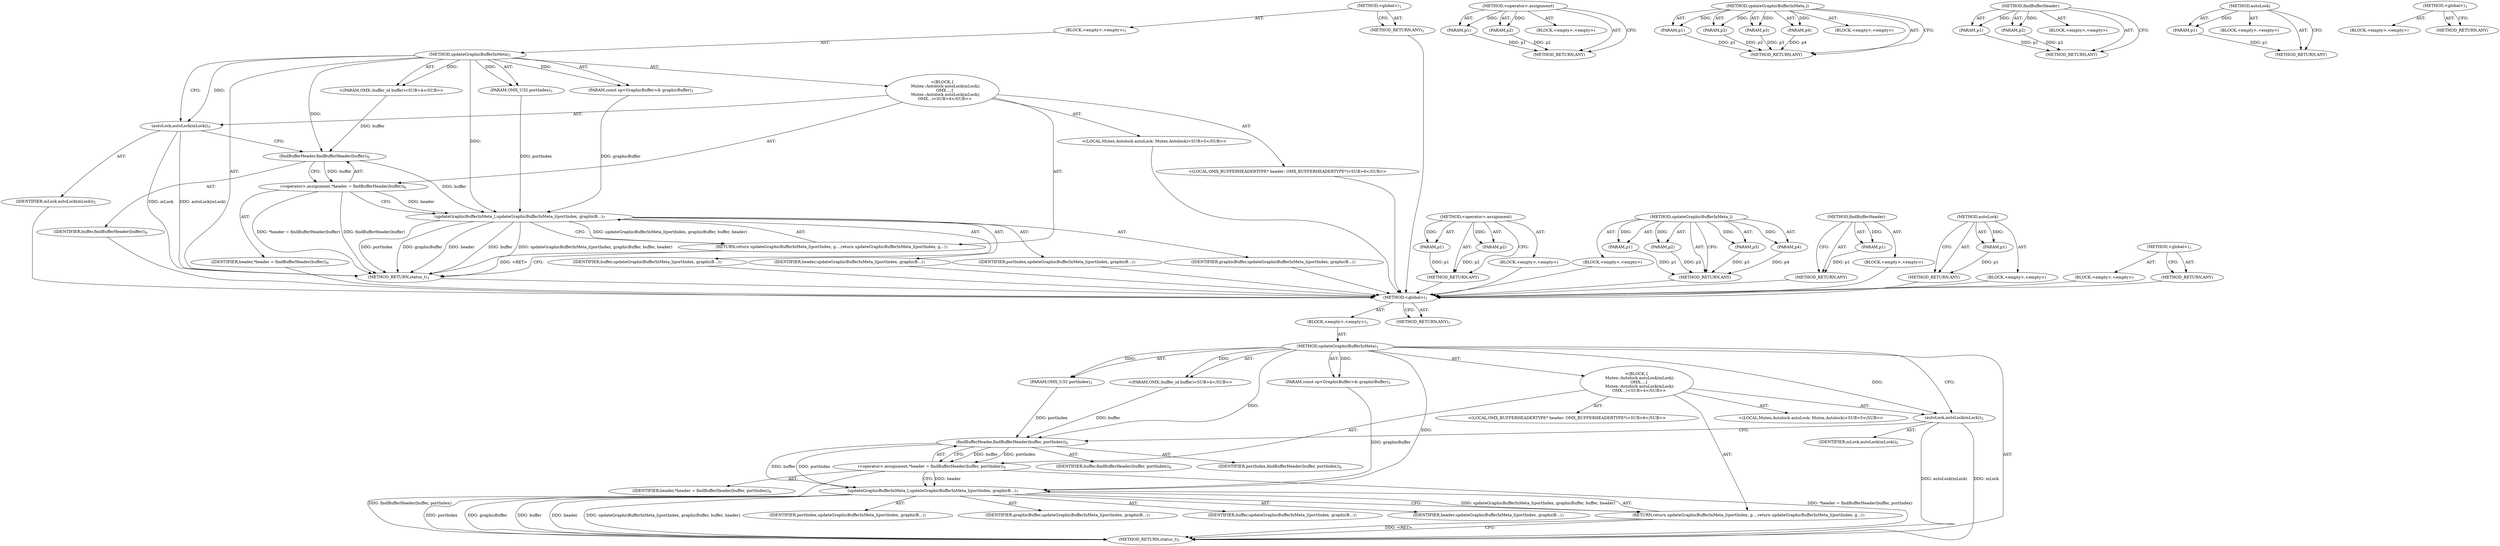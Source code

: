 digraph "&lt;global&gt;" {
vulnerable_6 [label=<(METHOD,&lt;global&gt;)<SUB>1</SUB>>];
vulnerable_7 [label=<(BLOCK,&lt;empty&gt;,&lt;empty&gt;)<SUB>1</SUB>>];
vulnerable_8 [label=<(METHOD,updateGraphicBufferInMeta)<SUB>1</SUB>>];
vulnerable_9 [label=<(PARAM,OMX_U32 portIndex)<SUB>3</SUB>>];
vulnerable_10 [label=<(PARAM,const sp&lt;GraphicBuffer&gt;&amp; graphicBuffer)<SUB>3</SUB>>];
vulnerable_11 [label="<(PARAM,OMX::buffer_id buffer)<SUB>4</SUB>>"];
vulnerable_12 [label="<(BLOCK,{
     Mutex::Autolock autoLock(mLock);
    OMX...,{
     Mutex::Autolock autoLock(mLock);
    OMX...)<SUB>4</SUB>>"];
vulnerable_13 [label="<(LOCAL,Mutex.Autolock autoLock: Mutex.Autolock)<SUB>5</SUB>>"];
vulnerable_14 [label=<(autoLock,autoLock(mLock))<SUB>5</SUB>>];
vulnerable_15 [label=<(IDENTIFIER,mLock,autoLock(mLock))<SUB>5</SUB>>];
vulnerable_16 [label="<(LOCAL,OMX_BUFFERHEADERTYPE* header: OMX_BUFFERHEADERTYPE*)<SUB>6</SUB>>"];
vulnerable_17 [label=<(&lt;operator&gt;.assignment,*header = findBufferHeader(buffer))<SUB>6</SUB>>];
vulnerable_18 [label=<(IDENTIFIER,header,*header = findBufferHeader(buffer))<SUB>6</SUB>>];
vulnerable_19 [label=<(findBufferHeader,findBufferHeader(buffer))<SUB>6</SUB>>];
vulnerable_20 [label=<(IDENTIFIER,buffer,findBufferHeader(buffer))<SUB>6</SUB>>];
vulnerable_21 [label=<(RETURN,return updateGraphicBufferInMeta_l(portIndex, g...,return updateGraphicBufferInMeta_l(portIndex, g...)<SUB>7</SUB>>];
vulnerable_22 [label=<(updateGraphicBufferInMeta_l,updateGraphicBufferInMeta_l(portIndex, graphicB...)<SUB>7</SUB>>];
vulnerable_23 [label=<(IDENTIFIER,portIndex,updateGraphicBufferInMeta_l(portIndex, graphicB...)<SUB>7</SUB>>];
vulnerable_24 [label=<(IDENTIFIER,graphicBuffer,updateGraphicBufferInMeta_l(portIndex, graphicB...)<SUB>7</SUB>>];
vulnerable_25 [label=<(IDENTIFIER,buffer,updateGraphicBufferInMeta_l(portIndex, graphicB...)<SUB>7</SUB>>];
vulnerable_26 [label=<(IDENTIFIER,header,updateGraphicBufferInMeta_l(portIndex, graphicB...)<SUB>7</SUB>>];
vulnerable_27 [label=<(METHOD_RETURN,status_t)<SUB>1</SUB>>];
vulnerable_29 [label=<(METHOD_RETURN,ANY)<SUB>1</SUB>>];
vulnerable_58 [label=<(METHOD,&lt;operator&gt;.assignment)>];
vulnerable_59 [label=<(PARAM,p1)>];
vulnerable_60 [label=<(PARAM,p2)>];
vulnerable_61 [label=<(BLOCK,&lt;empty&gt;,&lt;empty&gt;)>];
vulnerable_62 [label=<(METHOD_RETURN,ANY)>];
vulnerable_67 [label=<(METHOD,updateGraphicBufferInMeta_l)>];
vulnerable_68 [label=<(PARAM,p1)>];
vulnerable_69 [label=<(PARAM,p2)>];
vulnerable_70 [label=<(PARAM,p3)>];
vulnerable_71 [label=<(PARAM,p4)>];
vulnerable_72 [label=<(BLOCK,&lt;empty&gt;,&lt;empty&gt;)>];
vulnerable_73 [label=<(METHOD_RETURN,ANY)>];
vulnerable_63 [label=<(METHOD,findBufferHeader)>];
vulnerable_64 [label=<(PARAM,p1)>];
vulnerable_65 [label=<(BLOCK,&lt;empty&gt;,&lt;empty&gt;)>];
vulnerable_66 [label=<(METHOD_RETURN,ANY)>];
vulnerable_54 [label=<(METHOD,autoLock)>];
vulnerable_55 [label=<(PARAM,p1)>];
vulnerable_56 [label=<(BLOCK,&lt;empty&gt;,&lt;empty&gt;)>];
vulnerable_57 [label=<(METHOD_RETURN,ANY)>];
vulnerable_48 [label=<(METHOD,&lt;global&gt;)<SUB>1</SUB>>];
vulnerable_49 [label=<(BLOCK,&lt;empty&gt;,&lt;empty&gt;)>];
vulnerable_50 [label=<(METHOD_RETURN,ANY)>];
fixed_6 [label=<(METHOD,&lt;global&gt;)<SUB>1</SUB>>];
fixed_7 [label=<(BLOCK,&lt;empty&gt;,&lt;empty&gt;)<SUB>1</SUB>>];
fixed_8 [label=<(METHOD,updateGraphicBufferInMeta)<SUB>1</SUB>>];
fixed_9 [label=<(PARAM,OMX_U32 portIndex)<SUB>3</SUB>>];
fixed_10 [label=<(PARAM,const sp&lt;GraphicBuffer&gt;&amp; graphicBuffer)<SUB>3</SUB>>];
fixed_11 [label="<(PARAM,OMX::buffer_id buffer)<SUB>4</SUB>>"];
fixed_12 [label="<(BLOCK,{
     Mutex::Autolock autoLock(mLock);
    OMX...,{
     Mutex::Autolock autoLock(mLock);
    OMX...)<SUB>4</SUB>>"];
fixed_13 [label="<(LOCAL,Mutex.Autolock autoLock: Mutex.Autolock)<SUB>5</SUB>>"];
fixed_14 [label=<(autoLock,autoLock(mLock))<SUB>5</SUB>>];
fixed_15 [label=<(IDENTIFIER,mLock,autoLock(mLock))<SUB>5</SUB>>];
fixed_16 [label="<(LOCAL,OMX_BUFFERHEADERTYPE* header: OMX_BUFFERHEADERTYPE*)<SUB>6</SUB>>"];
fixed_17 [label=<(&lt;operator&gt;.assignment,*header = findBufferHeader(buffer, portIndex))<SUB>6</SUB>>];
fixed_18 [label=<(IDENTIFIER,header,*header = findBufferHeader(buffer, portIndex))<SUB>6</SUB>>];
fixed_19 [label=<(findBufferHeader,findBufferHeader(buffer, portIndex))<SUB>6</SUB>>];
fixed_20 [label=<(IDENTIFIER,buffer,findBufferHeader(buffer, portIndex))<SUB>6</SUB>>];
fixed_21 [label=<(IDENTIFIER,portIndex,findBufferHeader(buffer, portIndex))<SUB>6</SUB>>];
fixed_22 [label=<(RETURN,return updateGraphicBufferInMeta_l(portIndex, g...,return updateGraphicBufferInMeta_l(portIndex, g...)<SUB>7</SUB>>];
fixed_23 [label=<(updateGraphicBufferInMeta_l,updateGraphicBufferInMeta_l(portIndex, graphicB...)<SUB>7</SUB>>];
fixed_24 [label=<(IDENTIFIER,portIndex,updateGraphicBufferInMeta_l(portIndex, graphicB...)<SUB>7</SUB>>];
fixed_25 [label=<(IDENTIFIER,graphicBuffer,updateGraphicBufferInMeta_l(portIndex, graphicB...)<SUB>7</SUB>>];
fixed_26 [label=<(IDENTIFIER,buffer,updateGraphicBufferInMeta_l(portIndex, graphicB...)<SUB>7</SUB>>];
fixed_27 [label=<(IDENTIFIER,header,updateGraphicBufferInMeta_l(portIndex, graphicB...)<SUB>7</SUB>>];
fixed_28 [label=<(METHOD_RETURN,status_t)<SUB>1</SUB>>];
fixed_30 [label=<(METHOD_RETURN,ANY)<SUB>1</SUB>>];
fixed_59 [label=<(METHOD,&lt;operator&gt;.assignment)>];
fixed_60 [label=<(PARAM,p1)>];
fixed_61 [label=<(PARAM,p2)>];
fixed_62 [label=<(BLOCK,&lt;empty&gt;,&lt;empty&gt;)>];
fixed_63 [label=<(METHOD_RETURN,ANY)>];
fixed_69 [label=<(METHOD,updateGraphicBufferInMeta_l)>];
fixed_70 [label=<(PARAM,p1)>];
fixed_71 [label=<(PARAM,p2)>];
fixed_72 [label=<(PARAM,p3)>];
fixed_73 [label=<(PARAM,p4)>];
fixed_74 [label=<(BLOCK,&lt;empty&gt;,&lt;empty&gt;)>];
fixed_75 [label=<(METHOD_RETURN,ANY)>];
fixed_64 [label=<(METHOD,findBufferHeader)>];
fixed_65 [label=<(PARAM,p1)>];
fixed_66 [label=<(PARAM,p2)>];
fixed_67 [label=<(BLOCK,&lt;empty&gt;,&lt;empty&gt;)>];
fixed_68 [label=<(METHOD_RETURN,ANY)>];
fixed_55 [label=<(METHOD,autoLock)>];
fixed_56 [label=<(PARAM,p1)>];
fixed_57 [label=<(BLOCK,&lt;empty&gt;,&lt;empty&gt;)>];
fixed_58 [label=<(METHOD_RETURN,ANY)>];
fixed_49 [label=<(METHOD,&lt;global&gt;)<SUB>1</SUB>>];
fixed_50 [label=<(BLOCK,&lt;empty&gt;,&lt;empty&gt;)>];
fixed_51 [label=<(METHOD_RETURN,ANY)>];
vulnerable_6 -> vulnerable_7  [key=0, label="AST: "];
vulnerable_6 -> vulnerable_29  [key=0, label="AST: "];
vulnerable_6 -> vulnerable_29  [key=1, label="CFG: "];
vulnerable_7 -> vulnerable_8  [key=0, label="AST: "];
vulnerable_8 -> vulnerable_9  [key=0, label="AST: "];
vulnerable_8 -> vulnerable_9  [key=1, label="DDG: "];
vulnerable_8 -> vulnerable_10  [key=0, label="AST: "];
vulnerable_8 -> vulnerable_10  [key=1, label="DDG: "];
vulnerable_8 -> vulnerable_11  [key=0, label="AST: "];
vulnerable_8 -> vulnerable_11  [key=1, label="DDG: "];
vulnerable_8 -> vulnerable_12  [key=0, label="AST: "];
vulnerable_8 -> vulnerable_27  [key=0, label="AST: "];
vulnerable_8 -> vulnerable_14  [key=0, label="CFG: "];
vulnerable_8 -> vulnerable_14  [key=1, label="DDG: "];
vulnerable_8 -> vulnerable_19  [key=0, label="DDG: "];
vulnerable_8 -> vulnerable_22  [key=0, label="DDG: "];
vulnerable_9 -> vulnerable_22  [key=0, label="DDG: portIndex"];
vulnerable_10 -> vulnerable_22  [key=0, label="DDG: graphicBuffer"];
vulnerable_11 -> vulnerable_19  [key=0, label="DDG: buffer"];
vulnerable_12 -> vulnerable_13  [key=0, label="AST: "];
vulnerable_12 -> vulnerable_14  [key=0, label="AST: "];
vulnerable_12 -> vulnerable_16  [key=0, label="AST: "];
vulnerable_12 -> vulnerable_17  [key=0, label="AST: "];
vulnerable_12 -> vulnerable_21  [key=0, label="AST: "];
vulnerable_13 -> fixed_6  [key=0];
vulnerable_14 -> vulnerable_15  [key=0, label="AST: "];
vulnerable_14 -> vulnerable_19  [key=0, label="CFG: "];
vulnerable_14 -> vulnerable_27  [key=0, label="DDG: autoLock(mLock)"];
vulnerable_14 -> vulnerable_27  [key=1, label="DDG: mLock"];
vulnerable_15 -> fixed_6  [key=0];
vulnerable_16 -> fixed_6  [key=0];
vulnerable_17 -> vulnerable_18  [key=0, label="AST: "];
vulnerable_17 -> vulnerable_19  [key=0, label="AST: "];
vulnerable_17 -> vulnerable_22  [key=0, label="CFG: "];
vulnerable_17 -> vulnerable_22  [key=1, label="DDG: header"];
vulnerable_17 -> vulnerable_27  [key=0, label="DDG: findBufferHeader(buffer)"];
vulnerable_17 -> vulnerable_27  [key=1, label="DDG: *header = findBufferHeader(buffer)"];
vulnerable_18 -> fixed_6  [key=0];
vulnerable_19 -> vulnerable_20  [key=0, label="AST: "];
vulnerable_19 -> vulnerable_17  [key=0, label="CFG: "];
vulnerable_19 -> vulnerable_17  [key=1, label="DDG: buffer"];
vulnerable_19 -> vulnerable_22  [key=0, label="DDG: buffer"];
vulnerable_20 -> fixed_6  [key=0];
vulnerable_21 -> vulnerable_22  [key=0, label="AST: "];
vulnerable_21 -> vulnerable_27  [key=0, label="CFG: "];
vulnerable_21 -> vulnerable_27  [key=1, label="DDG: &lt;RET&gt;"];
vulnerable_22 -> vulnerable_23  [key=0, label="AST: "];
vulnerable_22 -> vulnerable_24  [key=0, label="AST: "];
vulnerable_22 -> vulnerable_25  [key=0, label="AST: "];
vulnerable_22 -> vulnerable_26  [key=0, label="AST: "];
vulnerable_22 -> vulnerable_21  [key=0, label="CFG: "];
vulnerable_22 -> vulnerable_21  [key=1, label="DDG: updateGraphicBufferInMeta_l(portIndex, graphicBuffer, buffer, header)"];
vulnerable_22 -> vulnerable_27  [key=0, label="DDG: portIndex"];
vulnerable_22 -> vulnerable_27  [key=1, label="DDG: graphicBuffer"];
vulnerable_22 -> vulnerable_27  [key=2, label="DDG: buffer"];
vulnerable_22 -> vulnerable_27  [key=3, label="DDG: header"];
vulnerable_22 -> vulnerable_27  [key=4, label="DDG: updateGraphicBufferInMeta_l(portIndex, graphicBuffer, buffer, header)"];
vulnerable_23 -> fixed_6  [key=0];
vulnerable_24 -> fixed_6  [key=0];
vulnerable_25 -> fixed_6  [key=0];
vulnerable_26 -> fixed_6  [key=0];
vulnerable_27 -> fixed_6  [key=0];
vulnerable_29 -> fixed_6  [key=0];
vulnerable_58 -> vulnerable_59  [key=0, label="AST: "];
vulnerable_58 -> vulnerable_59  [key=1, label="DDG: "];
vulnerable_58 -> vulnerable_61  [key=0, label="AST: "];
vulnerable_58 -> vulnerable_60  [key=0, label="AST: "];
vulnerable_58 -> vulnerable_60  [key=1, label="DDG: "];
vulnerable_58 -> vulnerable_62  [key=0, label="AST: "];
vulnerable_58 -> vulnerable_62  [key=1, label="CFG: "];
vulnerable_59 -> vulnerable_62  [key=0, label="DDG: p1"];
vulnerable_60 -> vulnerable_62  [key=0, label="DDG: p2"];
vulnerable_61 -> fixed_6  [key=0];
vulnerable_62 -> fixed_6  [key=0];
vulnerable_67 -> vulnerable_68  [key=0, label="AST: "];
vulnerable_67 -> vulnerable_68  [key=1, label="DDG: "];
vulnerable_67 -> vulnerable_72  [key=0, label="AST: "];
vulnerable_67 -> vulnerable_69  [key=0, label="AST: "];
vulnerable_67 -> vulnerable_69  [key=1, label="DDG: "];
vulnerable_67 -> vulnerable_73  [key=0, label="AST: "];
vulnerable_67 -> vulnerable_73  [key=1, label="CFG: "];
vulnerable_67 -> vulnerable_70  [key=0, label="AST: "];
vulnerable_67 -> vulnerable_70  [key=1, label="DDG: "];
vulnerable_67 -> vulnerable_71  [key=0, label="AST: "];
vulnerable_67 -> vulnerable_71  [key=1, label="DDG: "];
vulnerable_68 -> vulnerable_73  [key=0, label="DDG: p1"];
vulnerable_69 -> vulnerable_73  [key=0, label="DDG: p2"];
vulnerable_70 -> vulnerable_73  [key=0, label="DDG: p3"];
vulnerable_71 -> vulnerable_73  [key=0, label="DDG: p4"];
vulnerable_72 -> fixed_6  [key=0];
vulnerable_73 -> fixed_6  [key=0];
vulnerable_63 -> vulnerable_64  [key=0, label="AST: "];
vulnerable_63 -> vulnerable_64  [key=1, label="DDG: "];
vulnerable_63 -> vulnerable_65  [key=0, label="AST: "];
vulnerable_63 -> vulnerable_66  [key=0, label="AST: "];
vulnerable_63 -> vulnerable_66  [key=1, label="CFG: "];
vulnerable_64 -> vulnerable_66  [key=0, label="DDG: p1"];
vulnerable_65 -> fixed_6  [key=0];
vulnerable_66 -> fixed_6  [key=0];
vulnerable_54 -> vulnerable_55  [key=0, label="AST: "];
vulnerable_54 -> vulnerable_55  [key=1, label="DDG: "];
vulnerable_54 -> vulnerable_56  [key=0, label="AST: "];
vulnerable_54 -> vulnerable_57  [key=0, label="AST: "];
vulnerable_54 -> vulnerable_57  [key=1, label="CFG: "];
vulnerable_55 -> vulnerable_57  [key=0, label="DDG: p1"];
vulnerable_56 -> fixed_6  [key=0];
vulnerable_57 -> fixed_6  [key=0];
vulnerable_48 -> vulnerable_49  [key=0, label="AST: "];
vulnerable_48 -> vulnerable_50  [key=0, label="AST: "];
vulnerable_48 -> vulnerable_50  [key=1, label="CFG: "];
vulnerable_49 -> fixed_6  [key=0];
vulnerable_50 -> fixed_6  [key=0];
fixed_6 -> fixed_7  [key=0, label="AST: "];
fixed_6 -> fixed_30  [key=0, label="AST: "];
fixed_6 -> fixed_30  [key=1, label="CFG: "];
fixed_7 -> fixed_8  [key=0, label="AST: "];
fixed_8 -> fixed_9  [key=0, label="AST: "];
fixed_8 -> fixed_9  [key=1, label="DDG: "];
fixed_8 -> fixed_10  [key=0, label="AST: "];
fixed_8 -> fixed_10  [key=1, label="DDG: "];
fixed_8 -> fixed_11  [key=0, label="AST: "];
fixed_8 -> fixed_11  [key=1, label="DDG: "];
fixed_8 -> fixed_12  [key=0, label="AST: "];
fixed_8 -> fixed_28  [key=0, label="AST: "];
fixed_8 -> fixed_14  [key=0, label="CFG: "];
fixed_8 -> fixed_14  [key=1, label="DDG: "];
fixed_8 -> fixed_19  [key=0, label="DDG: "];
fixed_8 -> fixed_23  [key=0, label="DDG: "];
fixed_9 -> fixed_19  [key=0, label="DDG: portIndex"];
fixed_10 -> fixed_23  [key=0, label="DDG: graphicBuffer"];
fixed_11 -> fixed_19  [key=0, label="DDG: buffer"];
fixed_12 -> fixed_13  [key=0, label="AST: "];
fixed_12 -> fixed_14  [key=0, label="AST: "];
fixed_12 -> fixed_16  [key=0, label="AST: "];
fixed_12 -> fixed_17  [key=0, label="AST: "];
fixed_12 -> fixed_22  [key=0, label="AST: "];
fixed_14 -> fixed_15  [key=0, label="AST: "];
fixed_14 -> fixed_19  [key=0, label="CFG: "];
fixed_14 -> fixed_28  [key=0, label="DDG: autoLock(mLock)"];
fixed_14 -> fixed_28  [key=1, label="DDG: mLock"];
fixed_17 -> fixed_18  [key=0, label="AST: "];
fixed_17 -> fixed_19  [key=0, label="AST: "];
fixed_17 -> fixed_23  [key=0, label="CFG: "];
fixed_17 -> fixed_23  [key=1, label="DDG: header"];
fixed_17 -> fixed_28  [key=0, label="DDG: findBufferHeader(buffer, portIndex)"];
fixed_17 -> fixed_28  [key=1, label="DDG: *header = findBufferHeader(buffer, portIndex)"];
fixed_19 -> fixed_20  [key=0, label="AST: "];
fixed_19 -> fixed_21  [key=0, label="AST: "];
fixed_19 -> fixed_17  [key=0, label="CFG: "];
fixed_19 -> fixed_17  [key=1, label="DDG: buffer"];
fixed_19 -> fixed_17  [key=2, label="DDG: portIndex"];
fixed_19 -> fixed_23  [key=0, label="DDG: portIndex"];
fixed_19 -> fixed_23  [key=1, label="DDG: buffer"];
fixed_22 -> fixed_23  [key=0, label="AST: "];
fixed_22 -> fixed_28  [key=0, label="CFG: "];
fixed_22 -> fixed_28  [key=1, label="DDG: &lt;RET&gt;"];
fixed_23 -> fixed_24  [key=0, label="AST: "];
fixed_23 -> fixed_25  [key=0, label="AST: "];
fixed_23 -> fixed_26  [key=0, label="AST: "];
fixed_23 -> fixed_27  [key=0, label="AST: "];
fixed_23 -> fixed_22  [key=0, label="CFG: "];
fixed_23 -> fixed_22  [key=1, label="DDG: updateGraphicBufferInMeta_l(portIndex, graphicBuffer, buffer, header)"];
fixed_23 -> fixed_28  [key=0, label="DDG: portIndex"];
fixed_23 -> fixed_28  [key=1, label="DDG: graphicBuffer"];
fixed_23 -> fixed_28  [key=2, label="DDG: buffer"];
fixed_23 -> fixed_28  [key=3, label="DDG: header"];
fixed_23 -> fixed_28  [key=4, label="DDG: updateGraphicBufferInMeta_l(portIndex, graphicBuffer, buffer, header)"];
fixed_59 -> fixed_60  [key=0, label="AST: "];
fixed_59 -> fixed_60  [key=1, label="DDG: "];
fixed_59 -> fixed_62  [key=0, label="AST: "];
fixed_59 -> fixed_61  [key=0, label="AST: "];
fixed_59 -> fixed_61  [key=1, label="DDG: "];
fixed_59 -> fixed_63  [key=0, label="AST: "];
fixed_59 -> fixed_63  [key=1, label="CFG: "];
fixed_60 -> fixed_63  [key=0, label="DDG: p1"];
fixed_61 -> fixed_63  [key=0, label="DDG: p2"];
fixed_69 -> fixed_70  [key=0, label="AST: "];
fixed_69 -> fixed_70  [key=1, label="DDG: "];
fixed_69 -> fixed_74  [key=0, label="AST: "];
fixed_69 -> fixed_71  [key=0, label="AST: "];
fixed_69 -> fixed_71  [key=1, label="DDG: "];
fixed_69 -> fixed_75  [key=0, label="AST: "];
fixed_69 -> fixed_75  [key=1, label="CFG: "];
fixed_69 -> fixed_72  [key=0, label="AST: "];
fixed_69 -> fixed_72  [key=1, label="DDG: "];
fixed_69 -> fixed_73  [key=0, label="AST: "];
fixed_69 -> fixed_73  [key=1, label="DDG: "];
fixed_70 -> fixed_75  [key=0, label="DDG: p1"];
fixed_71 -> fixed_75  [key=0, label="DDG: p2"];
fixed_72 -> fixed_75  [key=0, label="DDG: p3"];
fixed_73 -> fixed_75  [key=0, label="DDG: p4"];
fixed_64 -> fixed_65  [key=0, label="AST: "];
fixed_64 -> fixed_65  [key=1, label="DDG: "];
fixed_64 -> fixed_67  [key=0, label="AST: "];
fixed_64 -> fixed_66  [key=0, label="AST: "];
fixed_64 -> fixed_66  [key=1, label="DDG: "];
fixed_64 -> fixed_68  [key=0, label="AST: "];
fixed_64 -> fixed_68  [key=1, label="CFG: "];
fixed_65 -> fixed_68  [key=0, label="DDG: p1"];
fixed_66 -> fixed_68  [key=0, label="DDG: p2"];
fixed_55 -> fixed_56  [key=0, label="AST: "];
fixed_55 -> fixed_56  [key=1, label="DDG: "];
fixed_55 -> fixed_57  [key=0, label="AST: "];
fixed_55 -> fixed_58  [key=0, label="AST: "];
fixed_55 -> fixed_58  [key=1, label="CFG: "];
fixed_56 -> fixed_58  [key=0, label="DDG: p1"];
fixed_49 -> fixed_50  [key=0, label="AST: "];
fixed_49 -> fixed_51  [key=0, label="AST: "];
fixed_49 -> fixed_51  [key=1, label="CFG: "];
}
